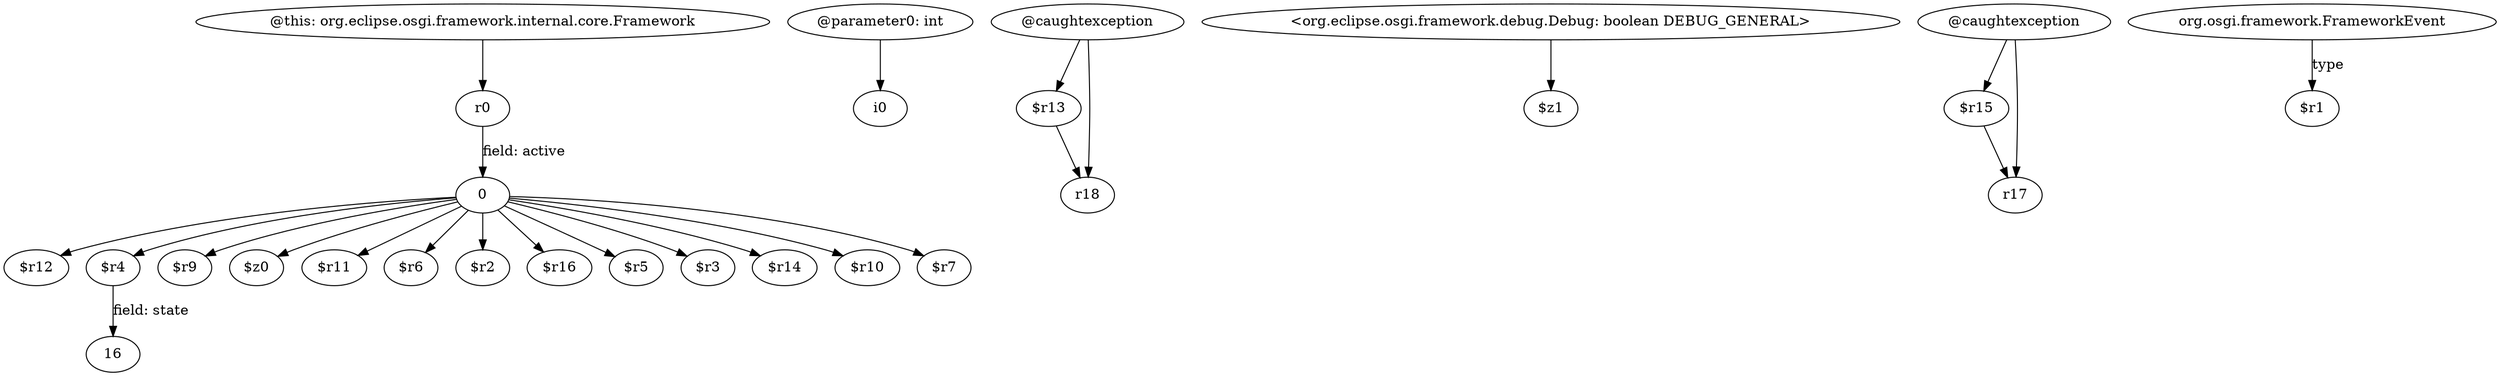 digraph g {
0[label="@this: org.eclipse.osgi.framework.internal.core.Framework"]
1[label="r0"]
0->1[label=""]
2[label="0"]
3[label="$r12"]
2->3[label=""]
4[label="@parameter0: int"]
5[label="i0"]
4->5[label=""]
6[label="$r13"]
7[label="r18"]
6->7[label=""]
8[label="$r4"]
2->8[label=""]
9[label="$r9"]
2->9[label=""]
10[label="@caughtexception"]
10->7[label=""]
11[label="16"]
8->11[label="field: state"]
12[label="<org.eclipse.osgi.framework.debug.Debug: boolean DEBUG_GENERAL>"]
13[label="$z1"]
12->13[label=""]
14[label="$z0"]
2->14[label=""]
15[label="$r11"]
2->15[label=""]
16[label="$r6"]
2->16[label=""]
10->6[label=""]
17[label="$r2"]
2->17[label=""]
18[label="$r16"]
2->18[label=""]
19[label="$r5"]
2->19[label=""]
20[label="$r3"]
2->20[label=""]
21[label="$r14"]
2->21[label=""]
22[label="$r10"]
2->22[label=""]
23[label="@caughtexception"]
24[label="$r15"]
23->24[label=""]
25[label="r17"]
23->25[label=""]
24->25[label=""]
26[label="org.osgi.framework.FrameworkEvent"]
27[label="$r1"]
26->27[label="type"]
28[label="$r7"]
2->28[label=""]
1->2[label="field: active"]
}